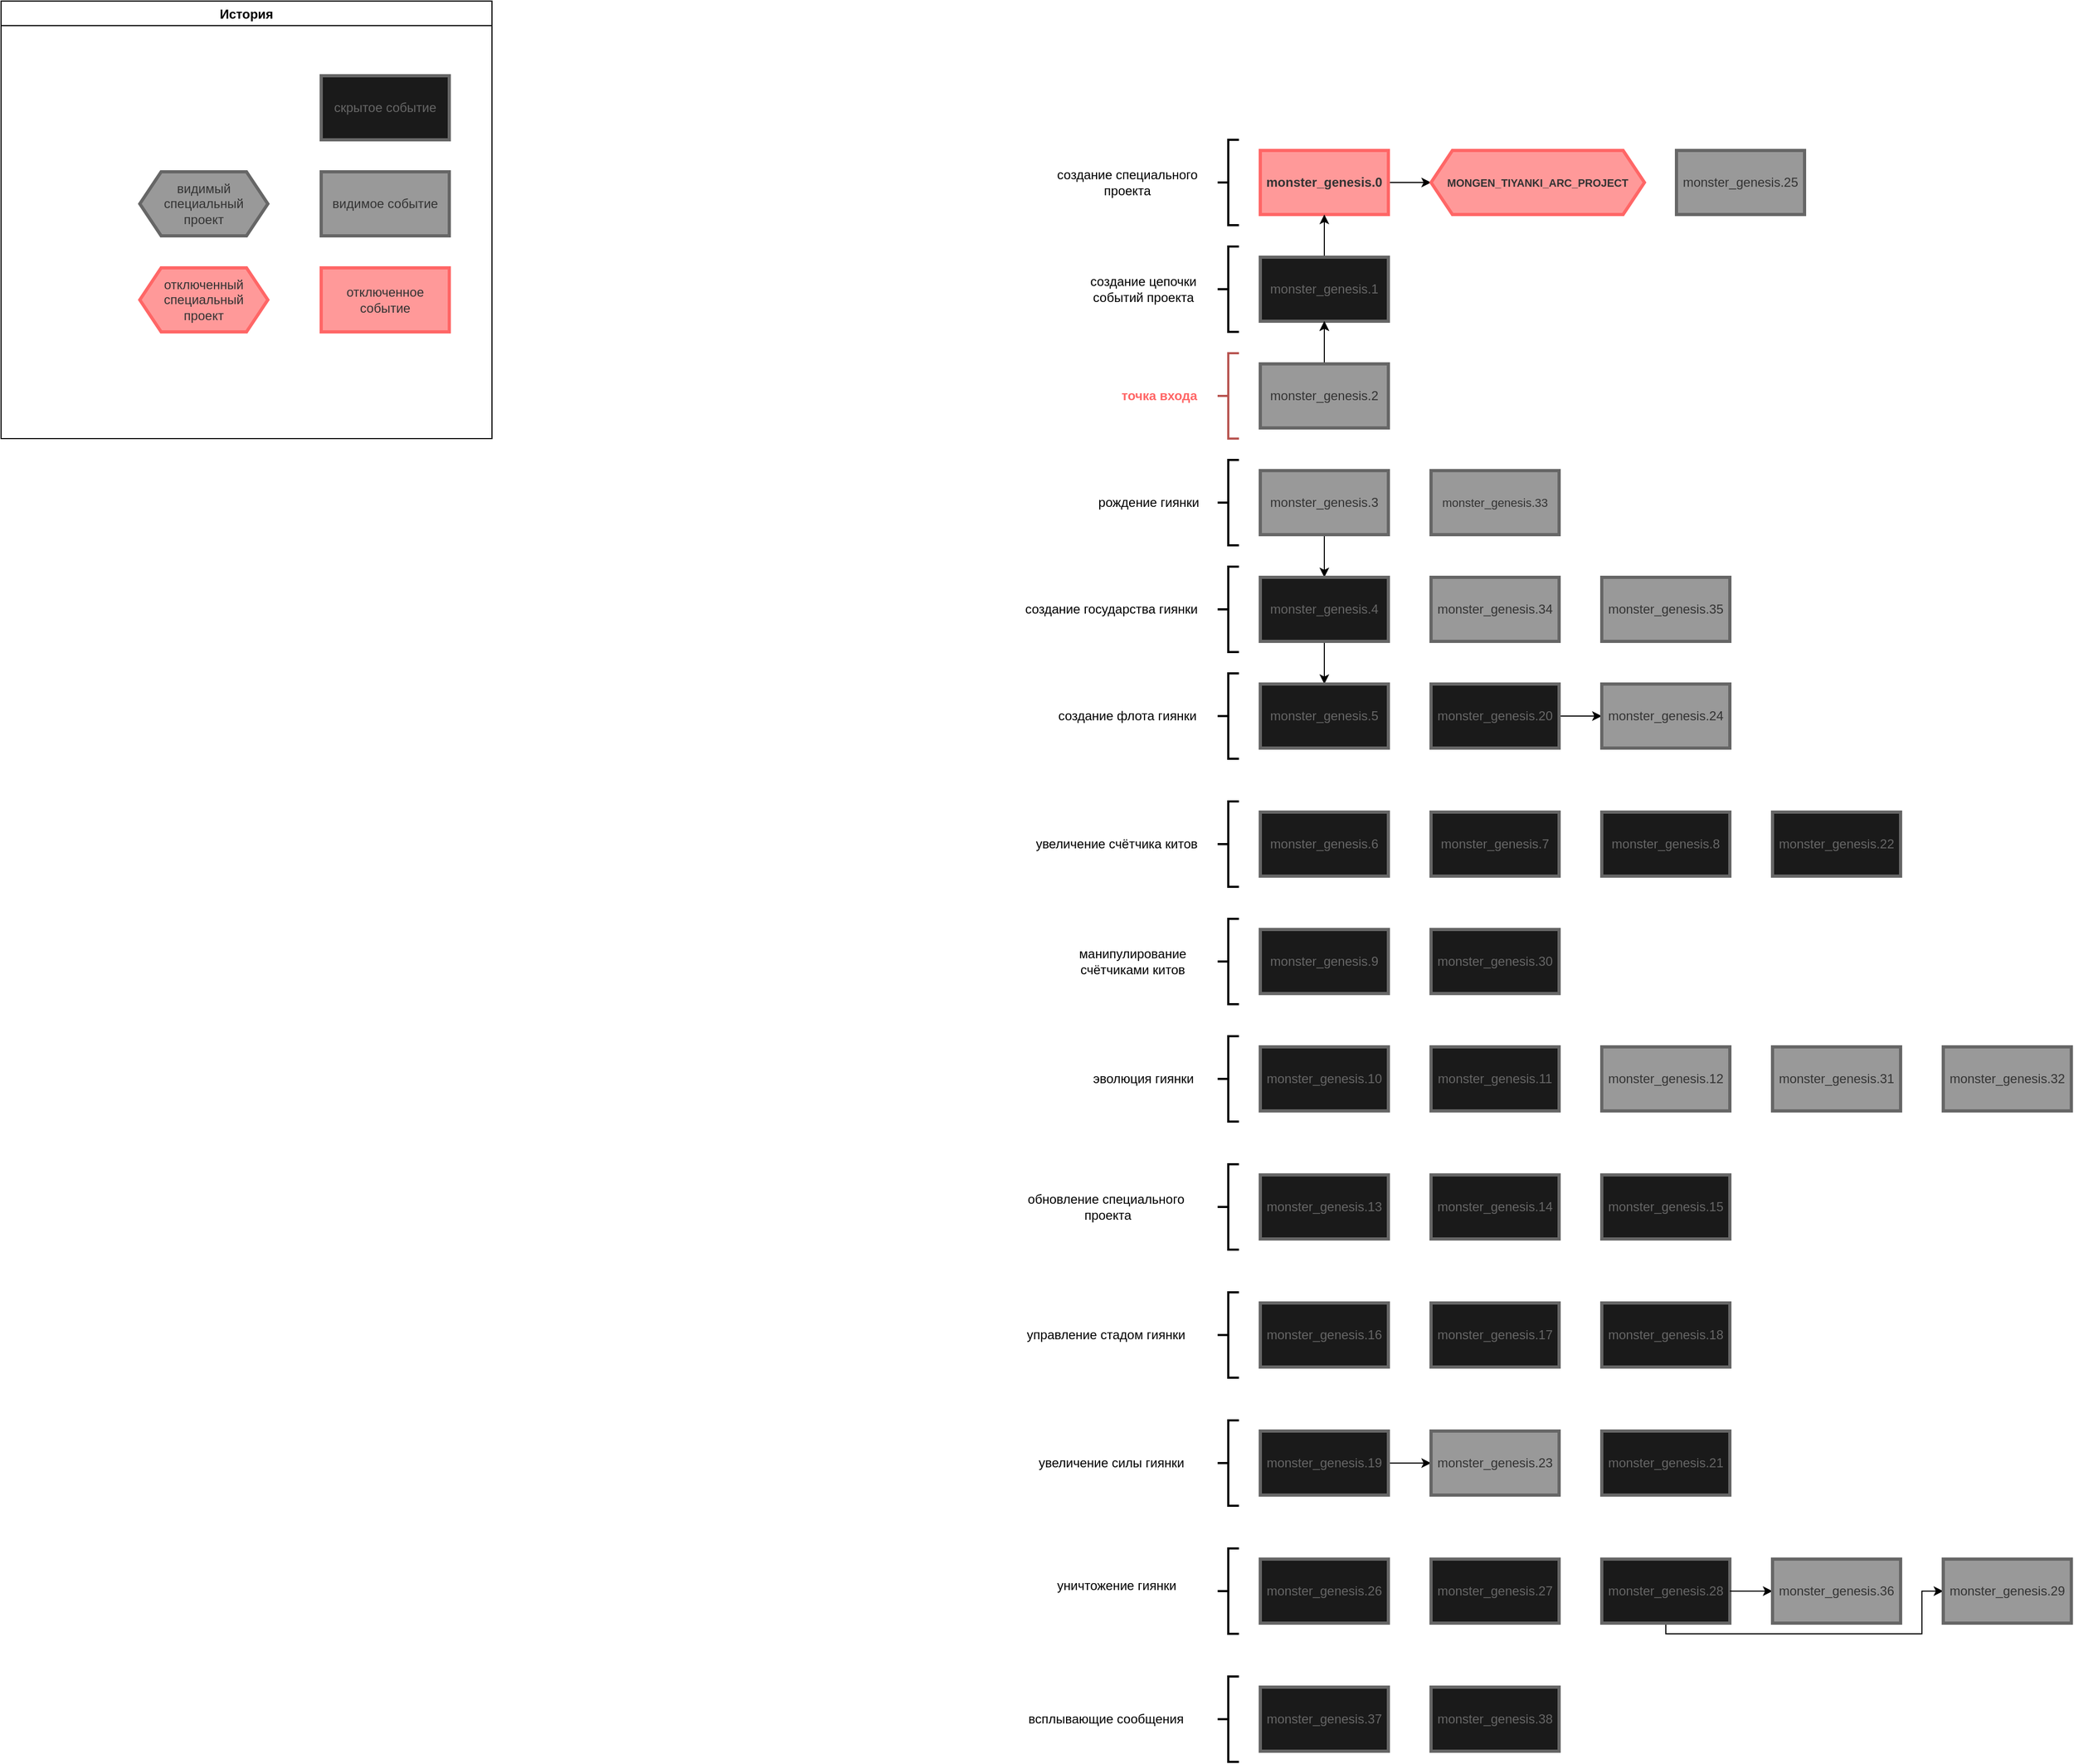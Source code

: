 <mxfile version="21.2.1" type="github">
  <diagram name="Page-1" id="_ViOMv9YvLKTItKcE3aO">
    <mxGraphModel dx="1791" dy="569" grid="1" gridSize="10" guides="1" tooltips="1" connect="1" arrows="1" fold="1" page="1" pageScale="1" pageWidth="850" pageHeight="1100" math="0" shadow="0">
      <root>
        <mxCell id="0" />
        <mxCell id="1" parent="0" />
        <mxCell id="SBqQF3lLg_DirTqzvueh-11" value="" style="edgeStyle=orthogonalEdgeStyle;rounded=0;orthogonalLoop=1;jettySize=auto;html=1;" edge="1" parent="1" source="ty8lAIpCZy4D9RnfsmEh-1" target="SBqQF3lLg_DirTqzvueh-10">
          <mxGeometry relative="1" as="geometry" />
        </mxCell>
        <mxCell id="ty8lAIpCZy4D9RnfsmEh-1" value="&lt;b&gt;monster_genesis.0&lt;/b&gt;" style="rounded=0;whiteSpace=wrap;html=1;fillColor=#FF9999;fontColor=#333333;strokeColor=#FF6666;glass=0;shadow=0;gradientColor=none;strokeWidth=3;" parent="1" vertex="1">
          <mxGeometry x="360" y="170" width="120" height="60" as="geometry" />
        </mxCell>
        <mxCell id="SBqQF3lLg_DirTqzvueh-3" value="" style="edgeStyle=orthogonalEdgeStyle;rounded=0;orthogonalLoop=1;jettySize=auto;html=1;endSize=6;jumpSize=6;" edge="1" parent="1" source="ty8lAIpCZy4D9RnfsmEh-2" target="ty8lAIpCZy4D9RnfsmEh-1">
          <mxGeometry relative="1" as="geometry" />
        </mxCell>
        <mxCell id="ty8lAIpCZy4D9RnfsmEh-2" value="&lt;div&gt;monster_genesis.1&lt;/div&gt;" style="whiteSpace=wrap;html=1;rounded=0;fillColor=#1A1A1A;strokeColor=#666666;fontColor=#666666;glass=0;shadow=0;gradientColor=none;strokeWidth=3;" parent="1" vertex="1">
          <mxGeometry x="360" y="270" width="120" height="60" as="geometry" />
        </mxCell>
        <mxCell id="SBqQF3lLg_DirTqzvueh-2" value="" style="edgeStyle=orthogonalEdgeStyle;rounded=0;orthogonalLoop=1;jettySize=auto;html=1;endSize=6;" edge="1" parent="1" source="ty8lAIpCZy4D9RnfsmEh-8" target="ty8lAIpCZy4D9RnfsmEh-2">
          <mxGeometry relative="1" as="geometry" />
        </mxCell>
        <mxCell id="SBqQF3lLg_DirTqzvueh-12" value="" style="edgeStyle=orthogonalEdgeStyle;rounded=0;orthogonalLoop=1;jettySize=auto;html=1;" edge="1" parent="1" source="ty8lAIpCZy4D9RnfsmEh-8" target="ty8lAIpCZy4D9RnfsmEh-2">
          <mxGeometry relative="1" as="geometry" />
        </mxCell>
        <mxCell id="ty8lAIpCZy4D9RnfsmEh-8" value="&lt;div&gt;monster_genesis.2&lt;/div&gt;" style="whiteSpace=wrap;html=1;fillColor=#999999;strokeColor=#666666;fontColor=#333333;rounded=0;glass=0;shadow=0;gradientColor=none;strokeWidth=3;" parent="1" vertex="1">
          <mxGeometry x="360" y="370" width="120" height="60" as="geometry" />
        </mxCell>
        <mxCell id="SBqQF3lLg_DirTqzvueh-10" value="&lt;font style=&quot;font-size: 10px;&quot;&gt;&lt;b&gt;MONGEN_TIYANKI_ARC_PROJECT&lt;/b&gt;&lt;/font&gt;" style="shape=hexagon;perimeter=hexagonPerimeter2;whiteSpace=wrap;html=1;fixedSize=1;fillColor=#FF9999;strokeColor=#FF6666;fontColor=#333333;rounded=0;glass=0;shadow=0;gradientColor=none;strokeWidth=3;" vertex="1" parent="1">
          <mxGeometry x="520" y="170" width="200" height="60" as="geometry" />
        </mxCell>
        <mxCell id="SBqQF3lLg_DirTqzvueh-16" value="" style="edgeStyle=orthogonalEdgeStyle;rounded=0;orthogonalLoop=1;jettySize=auto;html=1;" edge="1" parent="1" source="SBqQF3lLg_DirTqzvueh-13" target="SBqQF3lLg_DirTqzvueh-15">
          <mxGeometry relative="1" as="geometry" />
        </mxCell>
        <mxCell id="SBqQF3lLg_DirTqzvueh-13" value="&lt;div&gt;monster_genesis.3&lt;/div&gt;" style="whiteSpace=wrap;html=1;fillColor=#999999;strokeColor=#666666;fontColor=#333333;rounded=0;glass=0;shadow=0;gradientColor=none;strokeWidth=3;" vertex="1" parent="1">
          <mxGeometry x="360" y="470" width="120" height="60" as="geometry" />
        </mxCell>
        <mxCell id="SBqQF3lLg_DirTqzvueh-18" value="" style="edgeStyle=orthogonalEdgeStyle;rounded=0;orthogonalLoop=1;jettySize=auto;html=1;" edge="1" parent="1" source="SBqQF3lLg_DirTqzvueh-15" target="SBqQF3lLg_DirTqzvueh-17">
          <mxGeometry relative="1" as="geometry" />
        </mxCell>
        <mxCell id="SBqQF3lLg_DirTqzvueh-15" value="&lt;div&gt;monster_genesis.4&lt;/div&gt;" style="whiteSpace=wrap;html=1;fillColor=#1A1A1A;strokeColor=#666666;fontColor=#666666;rounded=0;glass=0;shadow=0;gradientColor=none;strokeWidth=3;" vertex="1" parent="1">
          <mxGeometry x="360" y="570" width="120" height="60" as="geometry" />
        </mxCell>
        <mxCell id="SBqQF3lLg_DirTqzvueh-17" value="&lt;div&gt;monster_genesis.5&lt;/div&gt;" style="whiteSpace=wrap;html=1;fillColor=#1A1A1A;strokeColor=#666666;fontColor=#666666;rounded=0;glass=0;shadow=0;gradientColor=none;strokeWidth=3;" vertex="1" parent="1">
          <mxGeometry x="360" y="670" width="120" height="60" as="geometry" />
        </mxCell>
        <mxCell id="SBqQF3lLg_DirTqzvueh-22" value="История" style="swimlane;" vertex="1" parent="1">
          <mxGeometry x="-820" y="30" width="460" height="410" as="geometry">
            <mxRectangle x="-820" y="30" width="90" height="30" as="alternateBounds" />
          </mxGeometry>
        </mxCell>
        <mxCell id="ty8lAIpCZy4D9RnfsmEh-4" value="скрытое событие" style="whiteSpace=wrap;html=1;fillColor=#1A1A1A;strokeColor=#666666;fontColor=#666666;rounded=0;glass=0;shadow=0;gradientColor=none;strokeWidth=3;" parent="SBqQF3lLg_DirTqzvueh-22" vertex="1">
          <mxGeometry x="300" y="70" width="120" height="60" as="geometry" />
        </mxCell>
        <mxCell id="ty8lAIpCZy4D9RnfsmEh-6" value="видимое событие" style="whiteSpace=wrap;html=1;fillColor=#999999;strokeColor=#666666;fontColor=#333333;rounded=0;strokeWidth=3;" parent="SBqQF3lLg_DirTqzvueh-22" vertex="1">
          <mxGeometry x="300" y="160" width="120" height="60" as="geometry" />
        </mxCell>
        <mxCell id="SBqQF3lLg_DirTqzvueh-4" value="отключенное событие" style="whiteSpace=wrap;html=1;fillColor=#FF9999;strokeColor=#FF6666;fontColor=#333333;rounded=0;strokeWidth=3;" vertex="1" parent="SBqQF3lLg_DirTqzvueh-22">
          <mxGeometry x="300" y="250" width="120" height="60" as="geometry" />
        </mxCell>
        <mxCell id="SBqQF3lLg_DirTqzvueh-8" value="&lt;div&gt;видимый специальный &lt;br&gt;&lt;/div&gt;&lt;div&gt;проект&lt;/div&gt;" style="shape=hexagon;perimeter=hexagonPerimeter2;whiteSpace=wrap;html=1;fixedSize=1;fillColor=#999999;strokeColor=#666666;fontColor=#333333;rounded=0;glass=0;shadow=0;gradientColor=none;strokeWidth=3;" vertex="1" parent="SBqQF3lLg_DirTqzvueh-22">
          <mxGeometry x="130" y="160" width="120" height="60" as="geometry" />
        </mxCell>
        <mxCell id="SBqQF3lLg_DirTqzvueh-19" value="&lt;div&gt;отключенный специальный &lt;br&gt;&lt;/div&gt;&lt;div&gt;проект&lt;/div&gt;" style="shape=hexagon;perimeter=hexagonPerimeter2;whiteSpace=wrap;html=1;fixedSize=1;fillColor=#FF9999;strokeColor=#FF6666;fontColor=#333333;rounded=0;glass=0;shadow=0;gradientColor=none;strokeWidth=3;" vertex="1" parent="SBqQF3lLg_DirTqzvueh-22">
          <mxGeometry x="130" y="250" width="120" height="60" as="geometry" />
        </mxCell>
        <mxCell id="SBqQF3lLg_DirTqzvueh-23" value="&lt;div&gt;monster_genesis.6&lt;/div&gt;" style="whiteSpace=wrap;html=1;fillColor=#1A1A1A;strokeColor=#666666;fontColor=#666666;rounded=0;glass=0;shadow=0;gradientColor=none;strokeWidth=3;" vertex="1" parent="1">
          <mxGeometry x="360" y="790" width="120" height="60" as="geometry" />
        </mxCell>
        <mxCell id="SBqQF3lLg_DirTqzvueh-25" value="&lt;div&gt;monster_genesis.7&lt;/div&gt;" style="whiteSpace=wrap;html=1;fillColor=#1A1A1A;strokeColor=#666666;fontColor=#666666;rounded=0;glass=0;shadow=0;gradientColor=none;strokeWidth=3;" vertex="1" parent="1">
          <mxGeometry x="520" y="790" width="120" height="60" as="geometry" />
        </mxCell>
        <mxCell id="SBqQF3lLg_DirTqzvueh-27" value="&lt;div&gt;monster_genesis.8&lt;/div&gt;" style="whiteSpace=wrap;html=1;fillColor=#1A1A1A;strokeColor=#666666;fontColor=#666666;rounded=0;glass=0;shadow=0;gradientColor=none;strokeWidth=3;" vertex="1" parent="1">
          <mxGeometry x="680" y="790" width="120" height="60" as="geometry" />
        </mxCell>
        <mxCell id="SBqQF3lLg_DirTqzvueh-29" value="&lt;div&gt;monster_genesis.9&lt;/div&gt;" style="whiteSpace=wrap;html=1;fillColor=#1A1A1A;strokeColor=#666666;fontColor=#666666;rounded=0;glass=0;shadow=0;gradientColor=none;strokeWidth=3;" vertex="1" parent="1">
          <mxGeometry x="360" y="900" width="120" height="60" as="geometry" />
        </mxCell>
        <mxCell id="SBqQF3lLg_DirTqzvueh-31" value="&lt;div&gt;monster_genesis.10&lt;/div&gt;" style="whiteSpace=wrap;html=1;fillColor=#1A1A1A;strokeColor=#666666;fontColor=#666666;rounded=0;glass=0;shadow=0;gradientColor=none;strokeWidth=3;" vertex="1" parent="1">
          <mxGeometry x="360" y="1010" width="120" height="60" as="geometry" />
        </mxCell>
        <mxCell id="SBqQF3lLg_DirTqzvueh-33" value="&lt;div&gt;monster_genesis.11&lt;/div&gt;" style="whiteSpace=wrap;html=1;fillColor=#1A1A1A;strokeColor=#666666;fontColor=#666666;rounded=0;glass=0;shadow=0;gradientColor=none;strokeWidth=3;" vertex="1" parent="1">
          <mxGeometry x="520" y="1010" width="120" height="60" as="geometry" />
        </mxCell>
        <mxCell id="SBqQF3lLg_DirTqzvueh-35" value="" style="strokeWidth=2;html=1;shape=mxgraph.flowchart.annotation_2;align=left;labelPosition=right;pointerEvents=1;" vertex="1" parent="1">
          <mxGeometry x="320" y="780" width="20" height="80" as="geometry" />
        </mxCell>
        <mxCell id="SBqQF3lLg_DirTqzvueh-36" value="&lt;div&gt;увеличение счётчика китов&lt;/div&gt;" style="text;html=1;align=center;verticalAlign=middle;resizable=0;points=[];autosize=1;strokeColor=none;fillColor=none;" vertex="1" parent="1">
          <mxGeometry x="140" y="805" width="170" height="30" as="geometry" />
        </mxCell>
        <mxCell id="SBqQF3lLg_DirTqzvueh-41" value="" style="strokeWidth=2;html=1;shape=mxgraph.flowchart.annotation_2;align=left;labelPosition=right;pointerEvents=1;" vertex="1" parent="1">
          <mxGeometry x="320" y="890" width="20" height="80" as="geometry" />
        </mxCell>
        <mxCell id="SBqQF3lLg_DirTqzvueh-42" value="&lt;div&gt;манипулирование &lt;br&gt;&lt;/div&gt;&lt;div&gt;счётчиками китов&lt;/div&gt;" style="text;html=1;align=center;verticalAlign=middle;resizable=0;points=[];autosize=1;strokeColor=none;fillColor=none;" vertex="1" parent="1">
          <mxGeometry x="180" y="910" width="120" height="40" as="geometry" />
        </mxCell>
        <mxCell id="SBqQF3lLg_DirTqzvueh-43" value="" style="strokeWidth=2;html=1;shape=mxgraph.flowchart.annotation_2;align=left;labelPosition=right;pointerEvents=1;fillColor=#f8cecc;strokeColor=#b85450;" vertex="1" parent="1">
          <mxGeometry x="320" y="360" width="20" height="80" as="geometry" />
        </mxCell>
        <mxCell id="SBqQF3lLg_DirTqzvueh-44" value="точка входа" style="text;html=1;align=center;verticalAlign=middle;resizable=0;points=[];autosize=1;strokeColor=none;fillColor=none;fontStyle=1;fontSize=12;fontColor=#FF6666;" vertex="1" parent="1">
          <mxGeometry x="220" y="385" width="90" height="30" as="geometry" />
        </mxCell>
        <mxCell id="SBqQF3lLg_DirTqzvueh-45" value="" style="strokeWidth=2;html=1;shape=mxgraph.flowchart.annotation_2;align=left;labelPosition=right;pointerEvents=1;" vertex="1" parent="1">
          <mxGeometry x="320" y="1000" width="20" height="80" as="geometry" />
        </mxCell>
        <mxCell id="SBqQF3lLg_DirTqzvueh-46" value="эволюция гиянки" style="text;html=1;align=center;verticalAlign=middle;resizable=0;points=[];autosize=1;strokeColor=none;fillColor=none;" vertex="1" parent="1">
          <mxGeometry x="190" y="1025" width="120" height="30" as="geometry" />
        </mxCell>
        <mxCell id="SBqQF3lLg_DirTqzvueh-47" value="" style="strokeWidth=2;html=1;shape=mxgraph.flowchart.annotation_2;align=left;labelPosition=right;pointerEvents=1;" vertex="1" parent="1">
          <mxGeometry x="320" y="460" width="20" height="80" as="geometry" />
        </mxCell>
        <mxCell id="SBqQF3lLg_DirTqzvueh-48" value="рождение гиянки" style="text;html=1;align=center;verticalAlign=middle;resizable=0;points=[];autosize=1;strokeColor=none;fillColor=none;" vertex="1" parent="1">
          <mxGeometry x="200" y="485" width="110" height="30" as="geometry" />
        </mxCell>
        <mxCell id="SBqQF3lLg_DirTqzvueh-49" value="" style="strokeWidth=2;html=1;shape=mxgraph.flowchart.annotation_2;align=left;labelPosition=right;pointerEvents=1;" vertex="1" parent="1">
          <mxGeometry x="320" y="560" width="20" height="80" as="geometry" />
        </mxCell>
        <mxCell id="SBqQF3lLg_DirTqzvueh-50" value="создание государства гиянки" style="text;html=1;align=center;verticalAlign=middle;resizable=0;points=[];autosize=1;strokeColor=none;fillColor=none;" vertex="1" parent="1">
          <mxGeometry x="130" y="585" width="180" height="30" as="geometry" />
        </mxCell>
        <mxCell id="SBqQF3lLg_DirTqzvueh-51" value="" style="strokeWidth=2;html=1;shape=mxgraph.flowchart.annotation_2;align=left;labelPosition=right;pointerEvents=1;" vertex="1" parent="1">
          <mxGeometry x="320" y="660" width="20" height="80" as="geometry" />
        </mxCell>
        <mxCell id="SBqQF3lLg_DirTqzvueh-52" value="создание флота гиянки" style="text;html=1;align=center;verticalAlign=middle;resizable=0;points=[];autosize=1;strokeColor=none;fillColor=none;" vertex="1" parent="1">
          <mxGeometry x="160" y="685" width="150" height="30" as="geometry" />
        </mxCell>
        <mxCell id="SBqQF3lLg_DirTqzvueh-53" value="" style="strokeWidth=2;html=1;shape=mxgraph.flowchart.annotation_2;align=left;labelPosition=right;pointerEvents=1;" vertex="1" parent="1">
          <mxGeometry x="320" y="260" width="20" height="80" as="geometry" />
        </mxCell>
        <mxCell id="SBqQF3lLg_DirTqzvueh-54" value="&lt;div&gt;создание цепочки &lt;br&gt;&lt;/div&gt;&lt;div&gt;событий проекта&lt;br&gt;&lt;/div&gt;" style="text;html=1;align=center;verticalAlign=middle;resizable=0;points=[];autosize=1;strokeColor=none;fillColor=none;" vertex="1" parent="1">
          <mxGeometry x="190" y="280" width="120" height="40" as="geometry" />
        </mxCell>
        <mxCell id="SBqQF3lLg_DirTqzvueh-55" value="" style="strokeWidth=2;html=1;shape=mxgraph.flowchart.annotation_2;align=left;labelPosition=right;pointerEvents=1;" vertex="1" parent="1">
          <mxGeometry x="320" y="160" width="20" height="80" as="geometry" />
        </mxCell>
        <mxCell id="SBqQF3lLg_DirTqzvueh-56" value="&lt;div&gt;создание специального &lt;br&gt;&lt;/div&gt;&lt;div&gt;проекта&lt;/div&gt;" style="text;html=1;align=center;verticalAlign=middle;resizable=0;points=[];autosize=1;strokeColor=none;fillColor=none;" vertex="1" parent="1">
          <mxGeometry x="160" y="180" width="150" height="40" as="geometry" />
        </mxCell>
        <mxCell id="SBqQF3lLg_DirTqzvueh-57" value="&lt;div&gt;monster_genesis.12&lt;/div&gt;" style="whiteSpace=wrap;html=1;fillColor=#999999;strokeColor=#666666;fontColor=#333333;rounded=0;glass=0;shadow=0;gradientColor=none;strokeWidth=3;" vertex="1" parent="1">
          <mxGeometry x="680" y="1010" width="120" height="60" as="geometry" />
        </mxCell>
        <mxCell id="SBqQF3lLg_DirTqzvueh-61" value="&lt;div&gt;monster_genesis.13&lt;/div&gt;" style="whiteSpace=wrap;html=1;fillColor=#1A1A1A;strokeColor=#666666;fontColor=#666666;rounded=0;glass=0;shadow=0;gradientColor=none;strokeWidth=3;" vertex="1" parent="1">
          <mxGeometry x="360" y="1130" width="120" height="60" as="geometry" />
        </mxCell>
        <mxCell id="SBqQF3lLg_DirTqzvueh-64" value="" style="strokeWidth=2;html=1;shape=mxgraph.flowchart.annotation_2;align=left;labelPosition=right;pointerEvents=1;" vertex="1" parent="1">
          <mxGeometry x="320" y="1120" width="20" height="80" as="geometry" />
        </mxCell>
        <mxCell id="SBqQF3lLg_DirTqzvueh-65" value="&lt;div&gt;обновление специального&lt;/div&gt;&lt;div&gt;&amp;nbsp;проекта&lt;/div&gt;" style="text;html=1;align=center;verticalAlign=middle;resizable=0;points=[];autosize=1;strokeColor=none;fillColor=none;" vertex="1" parent="1">
          <mxGeometry x="130" y="1140" width="170" height="40" as="geometry" />
        </mxCell>
        <mxCell id="SBqQF3lLg_DirTqzvueh-66" value="&lt;div&gt;monster_genesis.14&lt;/div&gt;" style="whiteSpace=wrap;html=1;fillColor=#1A1A1A;strokeColor=#666666;fontColor=#666666;rounded=0;glass=0;shadow=0;gradientColor=none;strokeWidth=3;" vertex="1" parent="1">
          <mxGeometry x="520" y="1130" width="120" height="60" as="geometry" />
        </mxCell>
        <mxCell id="SBqQF3lLg_DirTqzvueh-68" value="&lt;div&gt;monster_genesis.15&lt;/div&gt;" style="whiteSpace=wrap;html=1;fillColor=#1A1A1A;strokeColor=#666666;fontColor=#666666;rounded=0;glass=0;shadow=0;gradientColor=none;strokeWidth=3;" vertex="1" parent="1">
          <mxGeometry x="680" y="1130" width="120" height="60" as="geometry" />
        </mxCell>
        <mxCell id="SBqQF3lLg_DirTqzvueh-70" value="&lt;div&gt;monster_genesis.16&lt;/div&gt;" style="whiteSpace=wrap;html=1;fillColor=#1A1A1A;strokeColor=#666666;fontColor=#666666;rounded=0;glass=0;shadow=0;gradientColor=none;strokeWidth=3;" vertex="1" parent="1">
          <mxGeometry x="360" y="1250" width="120" height="60" as="geometry" />
        </mxCell>
        <mxCell id="SBqQF3lLg_DirTqzvueh-72" value="" style="strokeWidth=2;html=1;shape=mxgraph.flowchart.annotation_2;align=left;labelPosition=right;pointerEvents=1;" vertex="1" parent="1">
          <mxGeometry x="320" y="1240" width="20" height="80" as="geometry" />
        </mxCell>
        <mxCell id="SBqQF3lLg_DirTqzvueh-73" value="управление стадом гиянки" style="text;html=1;align=center;verticalAlign=middle;resizable=0;points=[];autosize=1;strokeColor=none;fillColor=none;" vertex="1" parent="1">
          <mxGeometry x="130" y="1265" width="170" height="30" as="geometry" />
        </mxCell>
        <mxCell id="SBqQF3lLg_DirTqzvueh-74" value="&lt;div&gt;monster_genesis.17&lt;/div&gt;" style="whiteSpace=wrap;html=1;fillColor=#1A1A1A;strokeColor=#666666;fontColor=#666666;rounded=0;glass=0;shadow=0;gradientColor=none;strokeWidth=3;" vertex="1" parent="1">
          <mxGeometry x="520" y="1250" width="120" height="60" as="geometry" />
        </mxCell>
        <mxCell id="SBqQF3lLg_DirTqzvueh-76" value="&lt;div&gt;monster_genesis.18&lt;/div&gt;" style="whiteSpace=wrap;html=1;fillColor=#1A1A1A;strokeColor=#666666;fontColor=#666666;rounded=0;glass=0;shadow=0;gradientColor=none;strokeWidth=3;" vertex="1" parent="1">
          <mxGeometry x="680" y="1250" width="120" height="60" as="geometry" />
        </mxCell>
        <mxCell id="SBqQF3lLg_DirTqzvueh-83" value="" style="edgeStyle=orthogonalEdgeStyle;rounded=0;orthogonalLoop=1;jettySize=auto;html=1;" edge="1" parent="1" source="SBqQF3lLg_DirTqzvueh-78" target="SBqQF3lLg_DirTqzvueh-82">
          <mxGeometry relative="1" as="geometry" />
        </mxCell>
        <mxCell id="SBqQF3lLg_DirTqzvueh-78" value="&lt;div&gt;monster_genesis.19&lt;/div&gt;" style="whiteSpace=wrap;html=1;fillColor=#1A1A1A;strokeColor=#666666;fontColor=#666666;rounded=0;glass=0;shadow=0;gradientColor=none;strokeWidth=3;" vertex="1" parent="1">
          <mxGeometry x="360" y="1370" width="120" height="60" as="geometry" />
        </mxCell>
        <mxCell id="SBqQF3lLg_DirTqzvueh-80" value="" style="strokeWidth=2;html=1;shape=mxgraph.flowchart.annotation_2;align=left;labelPosition=right;pointerEvents=1;" vertex="1" parent="1">
          <mxGeometry x="320" y="1360" width="20" height="80" as="geometry" />
        </mxCell>
        <mxCell id="SBqQF3lLg_DirTqzvueh-81" value="увеличение силы гиянки" style="text;html=1;align=center;verticalAlign=middle;resizable=0;points=[];autosize=1;strokeColor=none;fillColor=none;" vertex="1" parent="1">
          <mxGeometry x="140" y="1385" width="160" height="30" as="geometry" />
        </mxCell>
        <mxCell id="SBqQF3lLg_DirTqzvueh-82" value="&lt;div&gt;monster_genesis.23&lt;/div&gt;" style="whiteSpace=wrap;html=1;fillColor=#999999;strokeColor=#666666;fontColor=#333333;rounded=0;glass=0;shadow=0;gradientColor=none;strokeWidth=3;" vertex="1" parent="1">
          <mxGeometry x="520" y="1370" width="120" height="60" as="geometry" />
        </mxCell>
        <mxCell id="SBqQF3lLg_DirTqzvueh-88" value="" style="edgeStyle=orthogonalEdgeStyle;rounded=0;orthogonalLoop=1;jettySize=auto;html=1;" edge="1" parent="1" source="SBqQF3lLg_DirTqzvueh-85" target="SBqQF3lLg_DirTqzvueh-87">
          <mxGeometry relative="1" as="geometry" />
        </mxCell>
        <mxCell id="SBqQF3lLg_DirTqzvueh-85" value="&lt;div&gt;monster_genesis.20&lt;/div&gt;" style="whiteSpace=wrap;html=1;fillColor=#1A1A1A;strokeColor=#666666;fontColor=#666666;rounded=0;glass=0;shadow=0;gradientColor=none;strokeWidth=3;" vertex="1" parent="1">
          <mxGeometry x="520" y="670" width="120" height="60" as="geometry" />
        </mxCell>
        <mxCell id="SBqQF3lLg_DirTqzvueh-87" value="&lt;div&gt;monster_genesis.24&lt;/div&gt;" style="whiteSpace=wrap;html=1;fillColor=#999999;strokeColor=#666666;fontColor=#333333;rounded=0;glass=0;shadow=0;gradientColor=none;strokeWidth=3;" vertex="1" parent="1">
          <mxGeometry x="680" y="670" width="120" height="60" as="geometry" />
        </mxCell>
        <mxCell id="SBqQF3lLg_DirTqzvueh-89" value="&lt;div&gt;monster_genesis.21&lt;/div&gt;" style="whiteSpace=wrap;html=1;fillColor=#1A1A1A;strokeColor=#666666;fontColor=#666666;rounded=0;glass=0;shadow=0;gradientColor=none;strokeWidth=3;" vertex="1" parent="1">
          <mxGeometry x="680" y="1370" width="120" height="60" as="geometry" />
        </mxCell>
        <mxCell id="SBqQF3lLg_DirTqzvueh-91" value="&lt;div&gt;monster_genesis.22&lt;/div&gt;" style="whiteSpace=wrap;html=1;fillColor=#1A1A1A;strokeColor=#666666;fontColor=#666666;rounded=0;glass=0;shadow=0;gradientColor=none;strokeWidth=3;" vertex="1" parent="1">
          <mxGeometry x="840" y="790" width="120" height="60" as="geometry" />
        </mxCell>
        <mxCell id="SBqQF3lLg_DirTqzvueh-93" value="monster_genesis.25" style="whiteSpace=wrap;html=1;fillColor=#999999;strokeColor=#666666;fontColor=#333333;rounded=0;glass=0;shadow=0;gradientColor=none;strokeWidth=3;" vertex="1" parent="1">
          <mxGeometry x="750" y="170" width="120" height="60" as="geometry" />
        </mxCell>
        <mxCell id="SBqQF3lLg_DirTqzvueh-95" value="&lt;div&gt;monster_genesis.26&lt;/div&gt;" style="whiteSpace=wrap;html=1;fillColor=#1A1A1A;strokeColor=#666666;fontColor=#666666;rounded=0;glass=0;shadow=0;gradientColor=none;strokeWidth=3;" vertex="1" parent="1">
          <mxGeometry x="360" y="1490" width="120" height="60" as="geometry" />
        </mxCell>
        <mxCell id="SBqQF3lLg_DirTqzvueh-97" value="" style="strokeWidth=2;html=1;shape=mxgraph.flowchart.annotation_2;align=left;labelPosition=right;pointerEvents=1;" vertex="1" parent="1">
          <mxGeometry x="320" y="1480" width="20" height="80" as="geometry" />
        </mxCell>
        <mxCell id="SBqQF3lLg_DirTqzvueh-98" value="уничтожение гиянки" style="text;html=1;align=center;verticalAlign=middle;resizable=0;points=[];autosize=1;strokeColor=none;fillColor=none;" vertex="1" parent="1">
          <mxGeometry x="160" y="1500" width="130" height="30" as="geometry" />
        </mxCell>
        <mxCell id="SBqQF3lLg_DirTqzvueh-99" value="&lt;div&gt;monster_genesis.27&lt;/div&gt;" style="whiteSpace=wrap;html=1;fillColor=#1A1A1A;strokeColor=#666666;fontColor=#666666;rounded=0;glass=0;shadow=0;gradientColor=none;strokeWidth=3;" vertex="1" parent="1">
          <mxGeometry x="520" y="1490" width="120" height="60" as="geometry" />
        </mxCell>
        <mxCell id="SBqQF3lLg_DirTqzvueh-109" style="edgeStyle=orthogonalEdgeStyle;rounded=0;orthogonalLoop=1;jettySize=auto;html=1;exitX=0.5;exitY=1;exitDx=0;exitDy=0;entryX=0;entryY=0.5;entryDx=0;entryDy=0;" edge="1" parent="1" source="SBqQF3lLg_DirTqzvueh-101" target="SBqQF3lLg_DirTqzvueh-103">
          <mxGeometry relative="1" as="geometry">
            <Array as="points">
              <mxPoint x="740" y="1560" />
              <mxPoint x="980" y="1560" />
              <mxPoint x="980" y="1520" />
            </Array>
          </mxGeometry>
        </mxCell>
        <mxCell id="SBqQF3lLg_DirTqzvueh-101" value="&lt;div&gt;monster_genesis.28&lt;/div&gt;" style="whiteSpace=wrap;html=1;fillColor=#1A1A1A;strokeColor=#666666;fontColor=#666666;rounded=0;glass=0;shadow=0;gradientColor=none;strokeWidth=3;" vertex="1" parent="1">
          <mxGeometry x="680" y="1490" width="120" height="60" as="geometry" />
        </mxCell>
        <mxCell id="SBqQF3lLg_DirTqzvueh-103" value="&lt;div&gt;monster_genesis.29&lt;/div&gt;" style="whiteSpace=wrap;html=1;fillColor=#999999;strokeColor=#666666;fontColor=#333333;rounded=0;glass=0;shadow=0;gradientColor=none;strokeWidth=3;" vertex="1" parent="1">
          <mxGeometry x="1000" y="1490" width="120" height="60" as="geometry" />
        </mxCell>
        <mxCell id="SBqQF3lLg_DirTqzvueh-108" value="" style="edgeStyle=orthogonalEdgeStyle;rounded=0;orthogonalLoop=1;jettySize=auto;html=1;" edge="1" parent="1" source="SBqQF3lLg_DirTqzvueh-101" target="SBqQF3lLg_DirTqzvueh-105">
          <mxGeometry relative="1" as="geometry">
            <mxPoint x="800" y="1520" as="sourcePoint" />
            <mxPoint x="1040" y="1560" as="targetPoint" />
          </mxGeometry>
        </mxCell>
        <mxCell id="SBqQF3lLg_DirTqzvueh-105" value="&lt;div&gt;monster_genesis.36&lt;/div&gt;" style="whiteSpace=wrap;html=1;fillColor=#999999;strokeColor=#666666;fontColor=#333333;rounded=0;glass=0;shadow=0;gradientColor=none;strokeWidth=3;" vertex="1" parent="1">
          <mxGeometry x="840" y="1490" width="120" height="60" as="geometry" />
        </mxCell>
        <mxCell id="SBqQF3lLg_DirTqzvueh-110" value="&lt;div&gt;monster_genesis.30&lt;/div&gt;" style="whiteSpace=wrap;html=1;fillColor=#1A1A1A;strokeColor=#666666;fontColor=#666666;rounded=0;glass=0;shadow=0;gradientColor=none;strokeWidth=3;" vertex="1" parent="1">
          <mxGeometry x="520" y="900" width="120" height="60" as="geometry" />
        </mxCell>
        <mxCell id="SBqQF3lLg_DirTqzvueh-112" value="&lt;div&gt;monster_genesis.31&lt;/div&gt;" style="whiteSpace=wrap;html=1;fillColor=#999999;strokeColor=#666666;fontColor=#333333;rounded=0;glass=0;shadow=0;gradientColor=none;strokeWidth=3;" vertex="1" parent="1">
          <mxGeometry x="840" y="1010" width="120" height="60" as="geometry" />
        </mxCell>
        <mxCell id="SBqQF3lLg_DirTqzvueh-114" value="&lt;div&gt;monster_genesis.32&lt;/div&gt;" style="whiteSpace=wrap;html=1;fillColor=#999999;strokeColor=#666666;fontColor=#333333;rounded=0;glass=0;shadow=0;gradientColor=none;strokeWidth=3;" vertex="1" parent="1">
          <mxGeometry x="1000" y="1010" width="120" height="60" as="geometry" />
        </mxCell>
        <mxCell id="SBqQF3lLg_DirTqzvueh-116" value="&lt;div style=&quot;font-size: 11px;&quot;&gt;&lt;font style=&quot;font-size: 11px;&quot;&gt;monster_genesis.33&lt;/font&gt;&lt;/div&gt;" style="whiteSpace=wrap;html=1;fillColor=#999999;strokeColor=#666666;fontColor=#333333;rounded=0;glass=0;shadow=0;gradientColor=none;strokeWidth=3;" vertex="1" parent="1">
          <mxGeometry x="520" y="470" width="120" height="60" as="geometry" />
        </mxCell>
        <mxCell id="SBqQF3lLg_DirTqzvueh-118" value="&lt;div&gt;monster_genesis.34&lt;/div&gt;" style="whiteSpace=wrap;html=1;fillColor=#999999;strokeColor=#666666;fontColor=#333333;rounded=0;glass=0;shadow=0;gradientColor=none;strokeWidth=3;" vertex="1" parent="1">
          <mxGeometry x="520" y="570" width="120" height="60" as="geometry" />
        </mxCell>
        <mxCell id="SBqQF3lLg_DirTqzvueh-120" value="&lt;div&gt;monster_genesis.35&lt;/div&gt;" style="whiteSpace=wrap;html=1;fillColor=#999999;strokeColor=#666666;fontColor=#333333;rounded=0;glass=0;shadow=0;gradientColor=none;strokeWidth=3;" vertex="1" parent="1">
          <mxGeometry x="680" y="570" width="120" height="60" as="geometry" />
        </mxCell>
        <mxCell id="SBqQF3lLg_DirTqzvueh-122" value="&lt;div&gt;monster_genesis.37&lt;/div&gt;" style="whiteSpace=wrap;html=1;fillColor=#1A1A1A;strokeColor=#666666;fontColor=#666666;rounded=0;glass=0;shadow=0;gradientColor=none;strokeWidth=3;" vertex="1" parent="1">
          <mxGeometry x="360" y="1610" width="120" height="60" as="geometry" />
        </mxCell>
        <mxCell id="SBqQF3lLg_DirTqzvueh-124" value="&lt;div&gt;monster_genesis.38&lt;/div&gt;" style="whiteSpace=wrap;html=1;fillColor=#1A1A1A;strokeColor=#666666;fontColor=#666666;rounded=0;glass=0;shadow=0;gradientColor=none;strokeWidth=3;" vertex="1" parent="1">
          <mxGeometry x="520" y="1610" width="120" height="60" as="geometry" />
        </mxCell>
        <mxCell id="SBqQF3lLg_DirTqzvueh-126" value="" style="strokeWidth=2;html=1;shape=mxgraph.flowchart.annotation_2;align=left;labelPosition=right;pointerEvents=1;" vertex="1" parent="1">
          <mxGeometry x="320" y="1600" width="20" height="80" as="geometry" />
        </mxCell>
        <mxCell id="SBqQF3lLg_DirTqzvueh-127" value="всплывающие сообщения" style="text;html=1;align=center;verticalAlign=middle;resizable=0;points=[];autosize=1;strokeColor=none;fillColor=none;" vertex="1" parent="1">
          <mxGeometry x="130" y="1625" width="170" height="30" as="geometry" />
        </mxCell>
      </root>
    </mxGraphModel>
  </diagram>
</mxfile>
